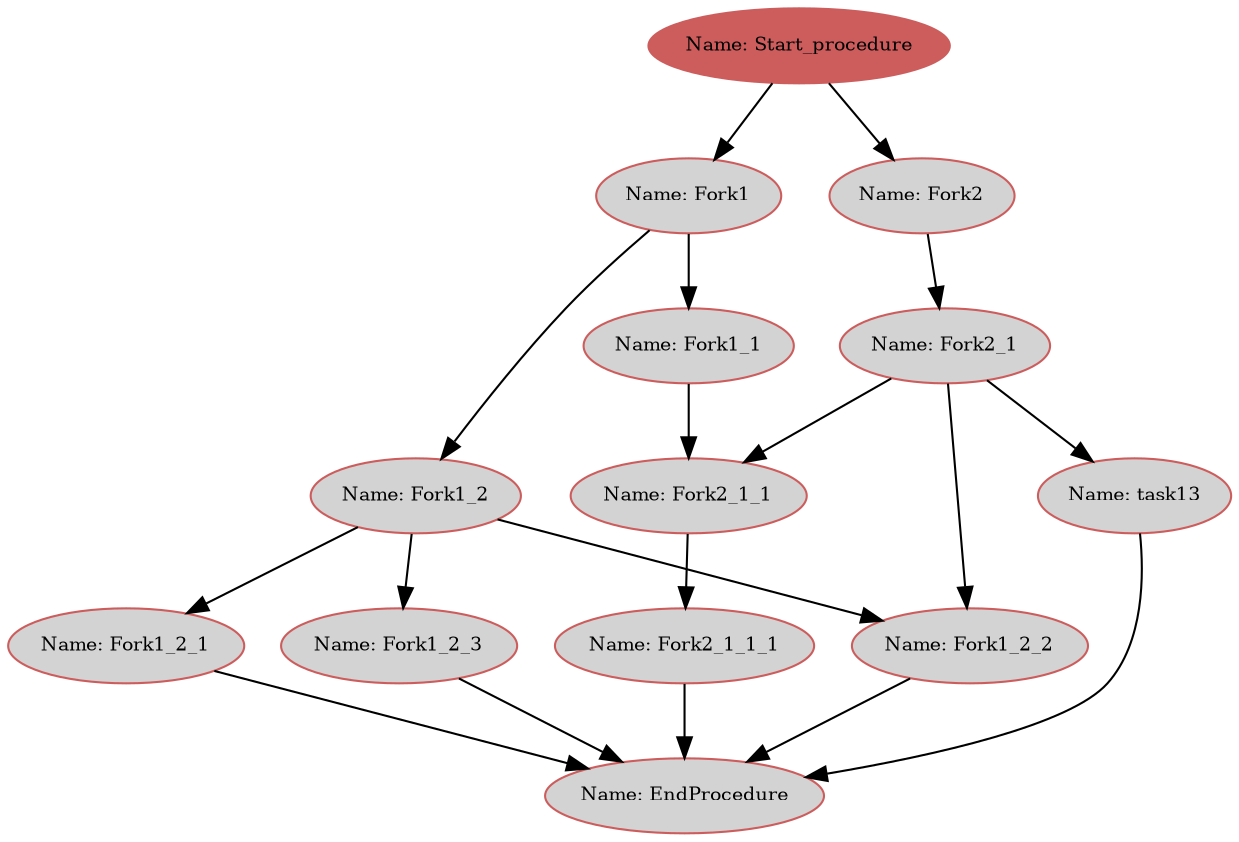 digraph bendy_planner {
	Start_procedure [fontsize="9"];
	Start_procedure [label="Name: Start_procedure\n"];
	Start_procedure [style="filled"];
	Start_procedure [color="IndianRed"];
	Start_procedure [fillcolor="IndianRed"];
	Fork1 [fontsize="9"];
	Fork1 [label="Name: Fork1\n"];
	Fork1 [style="filled"];
	Fork1 [color="IndianRed"];
	Fork1 [fillcolor="LightGrey"];
	Fork2 [fontsize="9"];
	Fork2 [label="Name: Fork2\n"];
	Fork2 [style="filled"];
	Fork2 [color="IndianRed"];
	Fork2 [fillcolor="LightGrey"];
	Fork1_1 [fontsize="9"];
	Fork1_1 [label="Name: Fork1_1\n"];
	Fork1_1 [style="filled"];
	Fork1_1 [URL="http://google.com"];
	Fork1_1 [tooltip="Click for details"];
	Fork1_1 [color="IndianRed"];
	Fork1_1 [fillcolor="LightGrey"];
	Fork1_2 [fontsize="9"];
	Fork1_2 [label="Name: Fork1_2\n"];
	Fork1_2 [style="filled"];
	Fork1_2 [color="IndianRed"];
	Fork1_2 [fillcolor="LightGrey"];
	Fork1_2_1 [fontsize="9"];
	Fork1_2_1 [label="Name: Fork1_2_1\n"];
	Fork1_2_1 [style="filled"];
	Fork1_2_1 [color="IndianRed"];
	Fork1_2_1 [fillcolor="LightGrey"];
	Fork1_2_2 [fontsize="9"];
	Fork1_2_2 [label="Name: Fork1_2_2\n"];
	Fork1_2_2 [style="filled"];
	Fork1_2_2 [color="IndianRed"];
	Fork1_2_2 [fillcolor="LightGrey"];
	Fork1_2_3 [fontsize="9"];
	Fork1_2_3 [label="Name: Fork1_2_3\n"];
	Fork1_2_3 [style="filled"];
	Fork1_2_3 [color="IndianRed"];
	Fork1_2_3 [fillcolor="LightGrey"];
	Fork2_1 [fontsize="9"];
	Fork2_1 [label="Name: Fork2_1\n"];
	Fork2_1 [style="filled"];
	Fork2_1 [URL="http://yahoo.com"];
	Fork2_1 [tooltip="Click for details"];
	Fork2_1 [color="IndianRed"];
	Fork2_1 [fillcolor="LightGrey"];
	Fork2_1_1 [fontsize="9"];
	Fork2_1_1 [label="Name: Fork2_1_1\n"];
	Fork2_1_1 [style="filled"];
	Fork2_1_1 [color="IndianRed"];
	Fork2_1_1 [fillcolor="LightGrey"];
	Fork2_1_1_1 [fontsize="9"];
	Fork2_1_1_1 [label="Name: Fork2_1_1_1\n"];
	Fork2_1_1_1 [style="filled"];
	Fork2_1_1_1 [color="IndianRed"];
	Fork2_1_1_1 [fillcolor="LightGrey"];
	EndProcedure [fontsize="9"];
	EndProcedure [label="Name: EndProcedure\n"];
	EndProcedure [style="filled"];
	EndProcedure [color="IndianRed"];
	EndProcedure [fillcolor="LightGrey"];
	task13 [fontsize="9"];
	task13 [label="Name: task13\n"];
	task13 [style="filled"];
	task13 [color="IndianRed"];
	task13 [fillcolor="LightGrey"];
	Start_procedure -> Fork1;
	Start_procedure -> Fork2;
	Fork1 -> Fork1_1;
	Fork1 -> Fork1_2;
	Fork1_2 -> Fork1_2_1;
	Fork2_1 -> Fork1_2_2;
	Fork1_2 -> Fork1_2_2;
	Fork1_2 -> Fork1_2_3;
	Fork2 -> Fork2_1;
	Fork1_1 -> Fork2_1_1;
	Fork2_1 -> Fork2_1_1;
	Fork2_1_1 -> Fork2_1_1_1;
	task13 -> EndProcedure;
	Fork1_2_3 -> EndProcedure;
	Fork1_2_2 -> EndProcedure;
	Fork1_2_1 -> EndProcedure;
	Fork2_1_1_1 -> EndProcedure;
	Fork2_1 -> task13;
}
